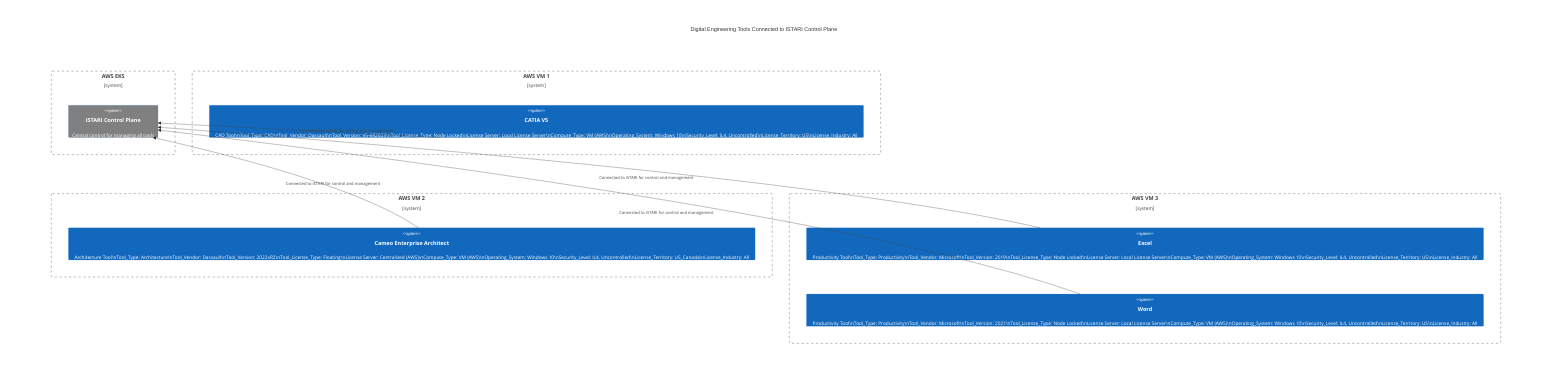 C4Context
    title Digital Engineering Tools Connected to ISTARI Control Plane

    %% AWS EKS Boundary for ISTARI Control Plane
    Boundary(eksBoundary, "AWS EKS") {
        System(ISTARI, "ISTARI Control Plane", "Central control for managing all tools", $tags="gray")
    }

    %% AWS VM Boundary for CATIA
    Boundary(catBoundary, "AWS VM 1") {
        System(CATIA, "CATIA V5", "CAD Tool\nTool_Type: CAD\nTool_Vendor: Dassault\nTool_Version: V5-6R2023\nTool_License_Type: Node Locked\nLicense Server: Local License Server\nCompute_Type: VM (AWS)\nOperating_System: Windows 10\nSecurity_Level: IL4, Uncontrolled\nLicense_Territory: US\nLicense_Industry: All")
    }

    %% AWS VM Boundary for CAMEO
    Boundary(cameoBoundary, "AWS VM 2") {
        System(CAMEO, "Cameo Enterprise Architect", "Architecture Tool\nTool_Type: Architecture\nTool_Vendor: Dassault\nTool_Version: 2022xR2\nTool_License_Type: Floating\nLicense Server: Centralized (AWS)\nCompute_Type: VM (AWS)\nOperating_System: Windows 10\nSecurity_Level: IL4, Uncontrolled\nLicense_Territory: US_Canada\nLicense_Industry: All")
    }

    %% AWS VM Boundary for EXCEL and WORD
    Boundary(wordExcelBoundary, "AWS VM 3") {
        System(EXCEL, "Excel", "Productivity Tool\nTool_Type: Productivity\nTool_Vendor: Microsoft\nTool_Version: 2019\nTool_License_Type: Node Locked\nLicense Server: Local License Server\nCompute_Type: VM (AWS)\nOperating_System: Windows 10\nSecurity_Level: IL4, Uncontrolled\nLicense_Territory: US\nLicense_Industry: All")
        System(WORD, "Word", "Productivity Tool\nTool_Type: Productivity\nTool_Vendor: Microsoft\nTool_Version: 2021\nTool_License_Type: Node Locked\nLicense Server: Local License Server\nCompute_Type: VM (AWS)\nOperating_System: Windows 10\nSecurity_Level: IL4, Uncontrolled\nLicense_Territory: US\nLicense_Industry: All")
    }

    %% Relationships (all tools connected to the central ISTARI control plane)
    Rel(CATIA, ISTARI, "Connected to ISTARI for control and management")
    Rel(CAMEO, ISTARI, "Connected to ISTARI for control and management")
    Rel(EXCEL, ISTARI, "Connected to ISTARI for control and management")
    Rel(WORD, ISTARI, "Connected to ISTARI for control and management")

    %% Define the style for ISTARI as gray
    UpdateElementStyle(ISTARI, $bgColor="gray")